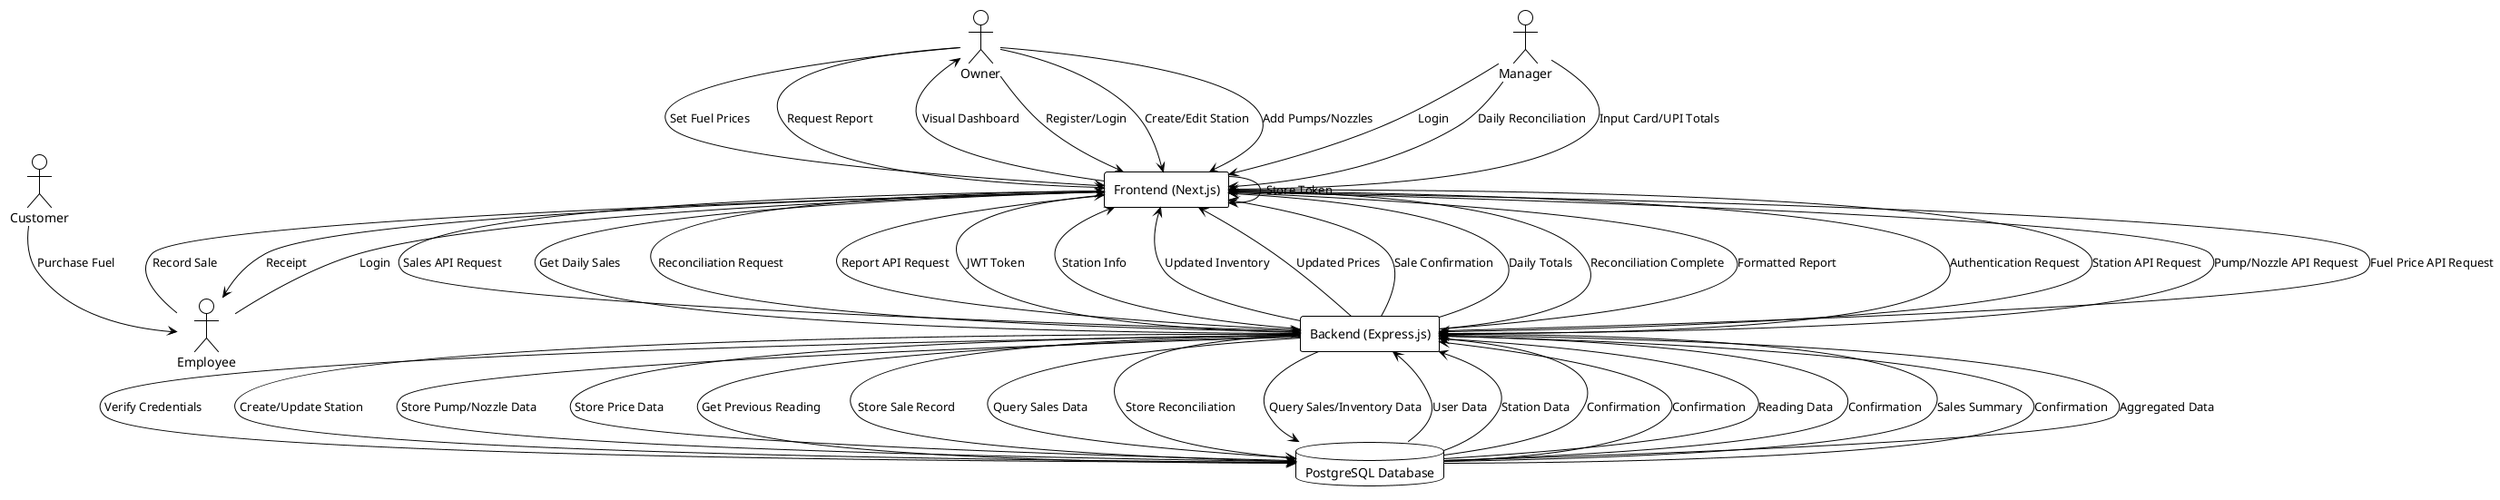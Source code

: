 @startuml FuelSync Hub Data Flow
!theme plain

' Actors
actor "Owner" as owner
actor "Manager" as manager
actor "Employee" as employee
actor "Customer" as customer

' Systems
rectangle "Frontend (Next.js)" as frontend
rectangle "Backend (Express.js)" as backend
database "PostgreSQL Database" as db

' Data Flows - Authentication
owner --> frontend: Register/Login
manager --> frontend: Login
employee --> frontend: Login
frontend --> backend: Authentication Request
backend --> db: Verify Credentials
db --> backend: User Data
backend --> frontend: JWT Token
frontend --> frontend: Store Token

' Data Flows - Station Management
owner --> frontend: Create/Edit Station
frontend --> backend: Station API Request
backend --> db: Create/Update Station
db --> backend: Station Data
backend --> frontend: Station Info

' Data Flows - Pump/Nozzle Management
owner --> frontend: Add Pumps/Nozzles
frontend --> backend: Pump/Nozzle API Request
backend --> db: Store Pump/Nozzle Data
db --> backend: Confirmation
backend --> frontend: Updated Inventory

' Data Flows - Fuel Price Management
owner --> frontend: Set Fuel Prices
frontend --> backend: Fuel Price API Request
backend --> db: Store Price Data
db --> backend: Confirmation
backend --> frontend: Updated Prices

' Data Flows - Sales Recording
customer --> employee: Purchase Fuel
employee --> frontend: Record Sale
frontend --> backend: Sales API Request
backend --> db: Get Previous Reading
db --> backend: Reading Data
backend --> db: Store Sale Record
db --> backend: Confirmation
backend --> frontend: Sale Confirmation
frontend --> employee: Receipt

' Data Flows - Reconciliation
manager --> frontend: Daily Reconciliation
frontend --> backend: Get Daily Sales
backend --> db: Query Sales Data
db --> backend: Sales Summary
backend --> frontend: Daily Totals
manager --> frontend: Input Card/UPI Totals
frontend --> backend: Reconciliation Request
backend --> db: Store Reconciliation
db --> backend: Confirmation
backend --> frontend: Reconciliation Complete

' Data Flows - Reporting
owner --> frontend: Request Report
frontend --> backend: Report API Request
backend --> db: Query Sales/Inventory Data
db --> backend: Aggregated Data
backend --> frontend: Formatted Report
frontend --> owner: Visual Dashboard

@enduml